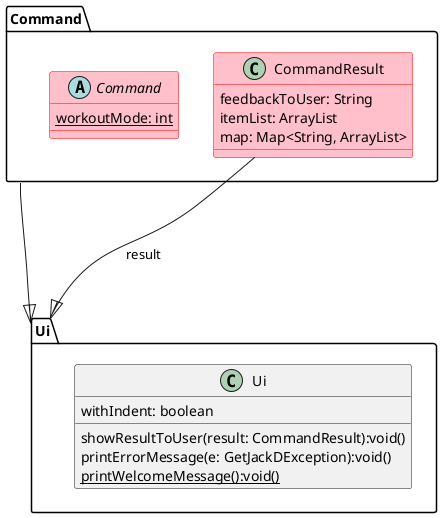 @startuml
'https://plantuml.com/class-diagram

together {
package "Command" {
class CommandResult #pink ##red {
feedbackToUser: String
itemList: ArrayList
map: Map<String, ArrayList>
}
abstract class Command #pink ##red {
workoutMode: int {static}
}
}
}

package "Ui" {
class Ui {
withIndent: boolean
showResultToUser(result: CommandResult):void()
printErrorMessage(e: GetJackDException):void()
printWelcomeMessage():void() {static}
}
}

CommandResult   ---|>    Ui: result
Command ---|> Ui

@enduml